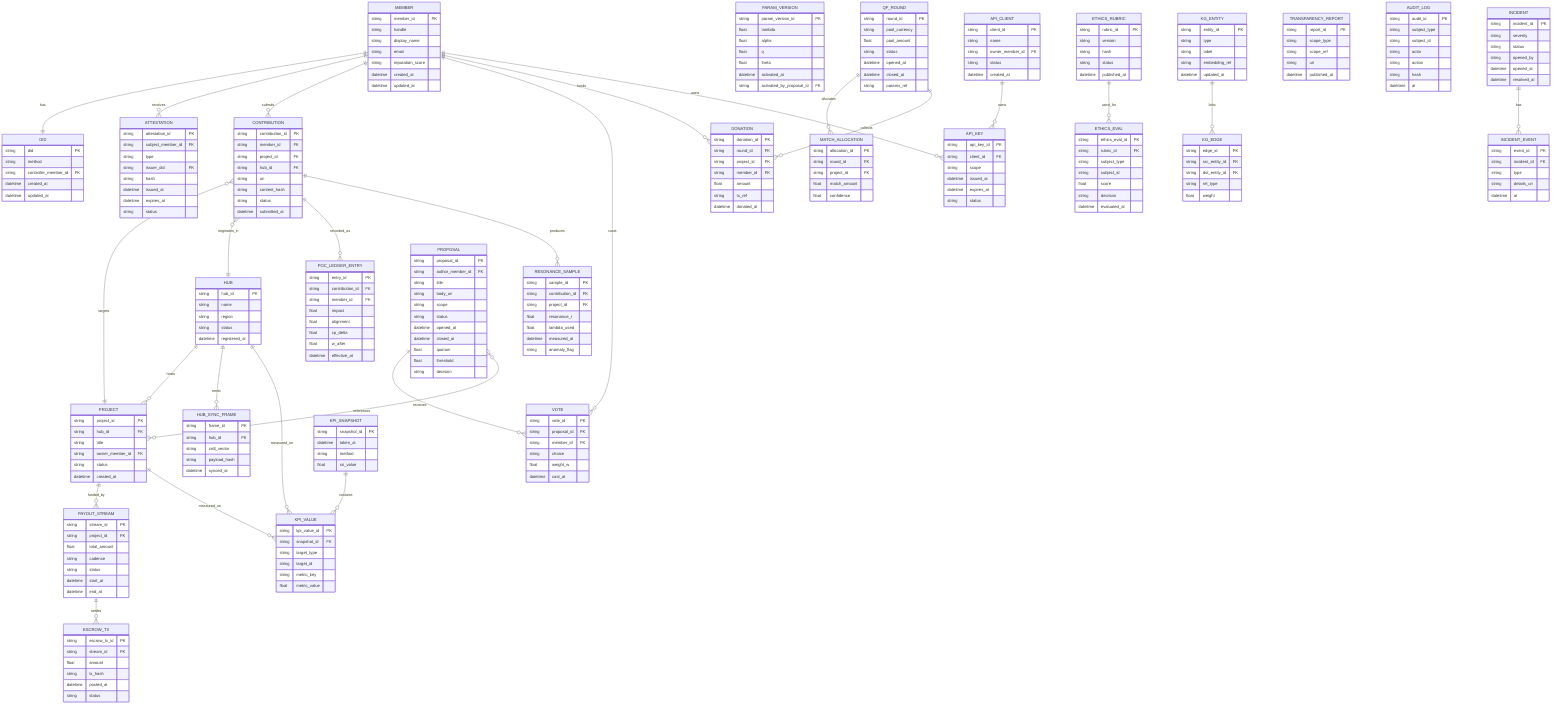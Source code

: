 erDiagram
    %% ============ CORE IDENTITIES ============
    MEMBER ||--|| DID : has
    MEMBER ||--o{ ATTESTATION : receives
    MEMBER ||--o{ CONTRIBUTION : submits
    MEMBER ||--o{ VOTE : casts
    MEMBER ||--o{ DONATION : funds
    MEMBER ||--o{ API_KEY : owns

    DID {
      string did PK
      string method
      string controller_member_id FK
      datetime created_at
      datetime updated_at
    }

    ATTESTATION {
      string attestation_id PK
      string subject_member_id FK
      string type
      string issuer_did FK
      string hash
      datetime issued_at
      datetime expires_at
      string status
    }

    MEMBER {
      string member_id PK
      string handle
      string display_name
      string email
      string reputation_score
      datetime created_at
      datetime updated_at
    }

    %% ============ CONTRIBUTIONS & RESONANCE ============
    CONTRIBUTION }o--|| PROJECT : targets
    CONTRIBUTION }o--|| HUB : originates_in
    CONTRIBUTION ||--o{ POC_LEDGER_ENTRY : recorded_as
    CONTRIBUTION ||--o{ RESONANCE_SAMPLE : produces

    CONTRIBUTION {
      string contribution_id PK
      string member_id FK
      string project_id FK
      string hub_id FK
      string uri
      string content_hash
      string status
      datetime submitted_at
    }

    POC_LEDGER_ENTRY {
      string entry_id PK
      string contribution_id FK
      string member_id FK
      float impact
      float alignment
      float cp_delta
      float w_after
      datetime effective_at
    }

    RESONANCE_SAMPLE {
      string sample_id PK
      string contribution_id FK
      string project_id FK
      float resonance_r
      float lambda_used
      datetime measured_at
      string anomaly_flag
    }

    %% ============ PROJECTS & HUBS ============
    HUB ||--o{ PROJECT : hosts
    HUB ||--o{ HUB_SYNC_FRAME : emits

    HUB {
      string hub_id PK
      string name
      string region
      string status
      datetime registered_at
    }

    PROJECT {
      string project_id PK
      string hub_id FK
      string title
      string owner_member_id FK
      string status
      datetime created_at
    }

    HUB_SYNC_FRAME {
      string frame_id PK
      string hub_id FK
      string crdt_vector
      string payload_hash
      datetime synced_at
    }

    %% ============ GOVERNANCE ============
    PROPOSAL ||--o{ VOTE : receives
    PROPOSAL }o--o{ PROJECT : references

    PROPOSAL {
      string proposal_id PK
      string author_member_id FK
      string title
      string body_uri
      string scope
      string status
      datetime opened_at
      datetime closed_at
      float quorum
      float threshold
      string decision
    }

    VOTE {
      string vote_id PK
      string proposal_id FK
      string member_id FK
      string choice
      float weight_w
      datetime cast_at
    }

    PARAM_VERSION {
      string param_version_id PK
      float lambda
      float alpha
      float q
      float theta
      datetime activated_at
      string activated_by_proposal_id FK
    }

    %% ============ TREASURY ============
    QF_ROUND ||--o{ MATCH_ALLOCATION : allocates
    QF_ROUND ||--o{ DONATION : collects
    PAYOUT_STREAM ||--o{ ESCROW_TX : settles
    PROJECT ||--o{ PAYOUT_STREAM : funded_by

    QF_ROUND {
      string round_id PK
      string pool_currency
      float pool_amount
      string status
      datetime opened_at
      datetime closed_at
      string params_ref
    }

    DONATION {
      string donation_id PK
      string round_id FK
      string project_id FK
      string member_id FK
      float amount
      string tx_ref
      datetime donated_at
    }

    MATCH_ALLOCATION {
      string allocation_id PK
      string round_id FK
      string project_id FK
      float match_amount
      float confidence
    }

    PAYOUT_STREAM {
      string stream_id PK
      string project_id FK
      float total_amount
      string cadence
      string status
      datetime start_at
      datetime end_at
    }

    ESCROW_TX {
      string escrow_tx_id PK
      string stream_id FK
      float amount
      string tx_hash
      datetime posted_at
      string status
    }

    %% ============ METRICS / OBSERVABILITY ============
    KPI_SNAPSHOT ||--o{ KPI_VALUE : contains
    PROJECT ||--o{ KPI_VALUE : measured_on
    HUB ||--o{ KPI_VALUE : measured_on

    KPI_SNAPSHOT {
      string snapshot_id PK
      datetime taken_at
      string method
      float sri_value
    }

    KPI_VALUE {
      string kpi_value_id PK
      string snapshot_id FK
      string target_type
      string target_id
      string metric_key
      float metric_value
    }

    %% ============ ETHICS / KNOWLEDGE ============
    ETHICS_RUBRIC ||--o{ ETHICS_EVAL : used_for

    ETHICS_EVAL {
      string ethics_eval_id PK
      string rubric_id FK
      string subject_type
      string subject_id
      float score
      string decision
      datetime evaluated_at
    }

    ETHICS_RUBRIC {
      string rubric_id PK
      string version
      string hash
      string status
      datetime published_at
    }

    KG_ENTITY ||--o{ KG_EDGE : links

    KG_ENTITY {
      string entity_id PK
      string type
      string label
      string embedding_ref
      datetime updated_at
    }

    KG_EDGE {
      string edge_id PK
      string src_entity_id FK
      string dst_entity_id FK
      string rel_type
      float weight
    }

    %% ============ SECURITY / AUDIT ============
    INCIDENT ||--o{ INCIDENT_EVENT : has

    TRANSPARENCY_REPORT {
      string report_id PK
      string scope_type
      string scope_ref
      string uri
      datetime published_at
    }

    INCIDENT {
      string incident_id PK
      string severity
      string status
      string opened_by
      datetime opened_at
      datetime resolved_at
    }

    INCIDENT_EVENT {
      string event_id PK
      string incident_id FK
      string type
      string details_uri
      datetime at
    }

    AUDIT_LOG {
      string audit_id PK
      string subject_type
      string subject_id
      string actor
      string action
      string hash
      datetime at
    }

    %% ============ API / ACCESS ============
    API_CLIENT ||--o{ API_KEY : owns

    API_CLIENT {
      string client_id PK
      string name
      string owner_member_id FK
      string status
      datetime created_at
    }

    API_KEY {
      string api_key_id PK
      string client_id FK
      string scope
      datetime issued_at
      datetime expires_at
      string status
    }